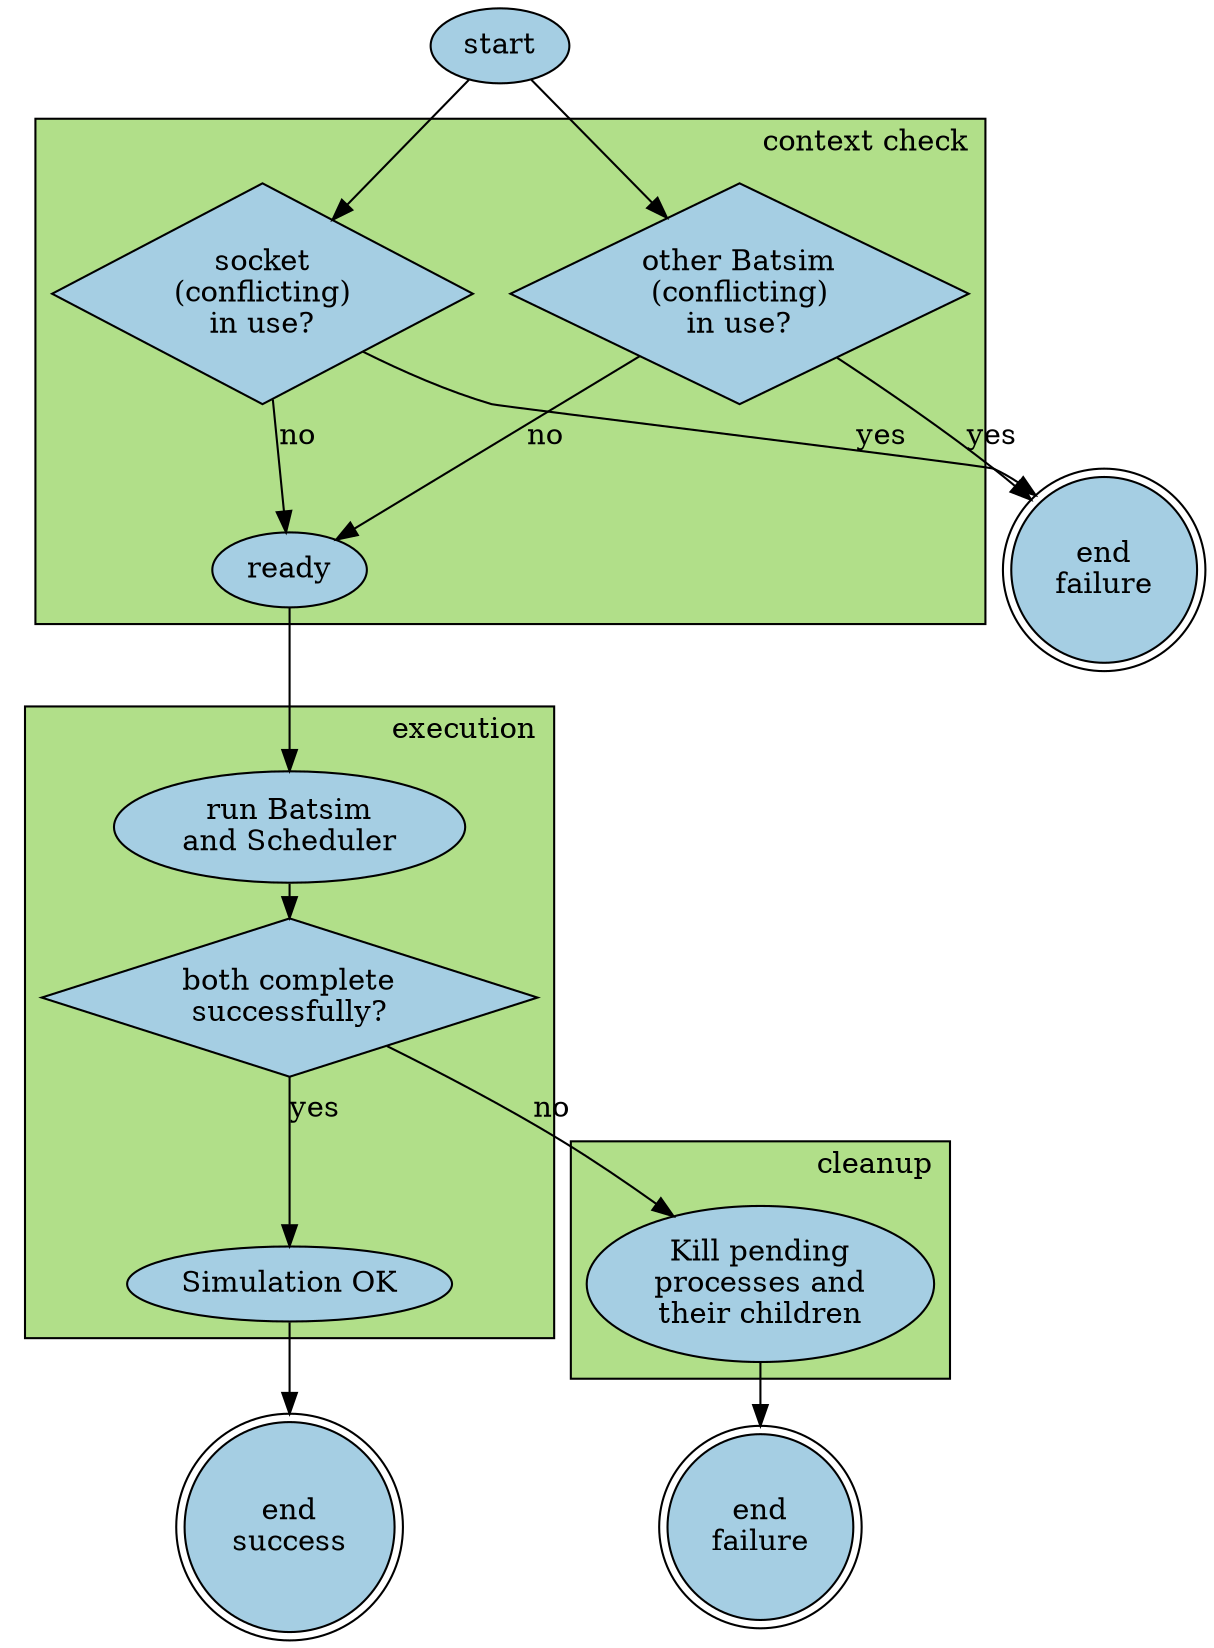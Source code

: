 digraph G {
    node [style=filled,fillcolor="#A5CEE3"];
    ranksep="0.00001"

    subgraph cluster_0 {
        sockready [shape=diamond, label="socket\n(conflicting)\nin use?"];
        batready [shape=diamond, label="other Batsim\n(conflicting)\nin use?"];
        readyend [label="ready"];

        sockready -> readyend [label="no"];
        batready -> readyend [label="no"];

        label = "context check";
        labeljust="r";
        style=filled;
        fillcolor = "#B1DF89"
    }

    subgraph cluster_1 {
        run [label="run Batsim\nand Scheduler"];
        execstatus [shape=diamond, label="both complete\nsuccessfully?"];
        execend [label="Simulation OK"];

        run -> execstatus;
        execstatus -> execend [label="yes"];

        label = "execution";
        labeljust="r";
        style=filled;
        fillcolor = "#B1DF89"
    }

    subgraph cluster_2 {
        kill [label="Kill pending\nprocesses and\ntheir children"];

        label = "cleanup";
        labeljust="r";
        style=filled;
        fillcolor = "#B1DF89"
    }

    execstatus -> kill [label="no"];

    start -> sockready;
    start -> batready;

    readyend -> run;
    execend -> endOK;
    kill -> endFail;

    sockready -> endNotrun [label="yes"];
    batready -> endNotrun [label="yes"];

    start [label="start"];
    endOK [shape=doublecircle, label="end\nsuccess"];
    endFail [shape=doublecircle, label="end\nfailure"];
    endNotrun [shape=doublecircle, label="end\nfailure"];
}

